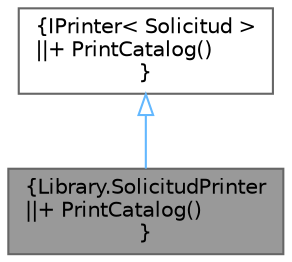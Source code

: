 digraph "Library.SolicitudPrinter"
{
 // INTERACTIVE_SVG=YES
 // LATEX_PDF_SIZE
  bgcolor="transparent";
  edge [fontname=Helvetica,fontsize=10,labelfontname=Helvetica,labelfontsize=10];
  node [fontname=Helvetica,fontsize=10,shape=box,height=0.2,width=0.4];
  Node1 [label="{Library.SolicitudPrinter\n||+ PrintCatalog()\l}",height=0.2,width=0.4,color="gray40", fillcolor="grey60", style="filled", fontcolor="black",tooltip="Método para mostrar por pantalla la lista de solicitudes"];
  Node2 -> Node1 [dir="back",color="steelblue1",style="solid",arrowtail="onormal"];
  Node2 [label="{IPrinter\< Solicitud \>\n||+ PrintCatalog()\l}",height=0.2,width=0.4,color="gray40", fillcolor="white", style="filled",URL="$interfaceLibrary_1_1IPrinter.html",tooltip=" "];
}
